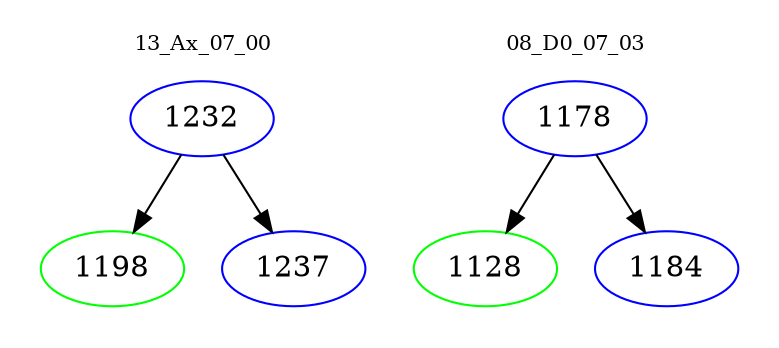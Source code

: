 digraph{
subgraph cluster_0 {
color = white
label = "13_Ax_07_00";
fontsize=10;
T0_1232 [label="1232", color="blue"]
T0_1232 -> T0_1198 [color="black"]
T0_1198 [label="1198", color="green"]
T0_1232 -> T0_1237 [color="black"]
T0_1237 [label="1237", color="blue"]
}
subgraph cluster_1 {
color = white
label = "08_D0_07_03";
fontsize=10;
T1_1178 [label="1178", color="blue"]
T1_1178 -> T1_1128 [color="black"]
T1_1128 [label="1128", color="green"]
T1_1178 -> T1_1184 [color="black"]
T1_1184 [label="1184", color="blue"]
}
}
